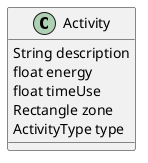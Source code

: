 @startuml
'https://plantuml.com/class-diagram
class Activity{
    String description
    float energy
    float timeUse
    Rectangle zone
    ActivityType type
}


@enduml